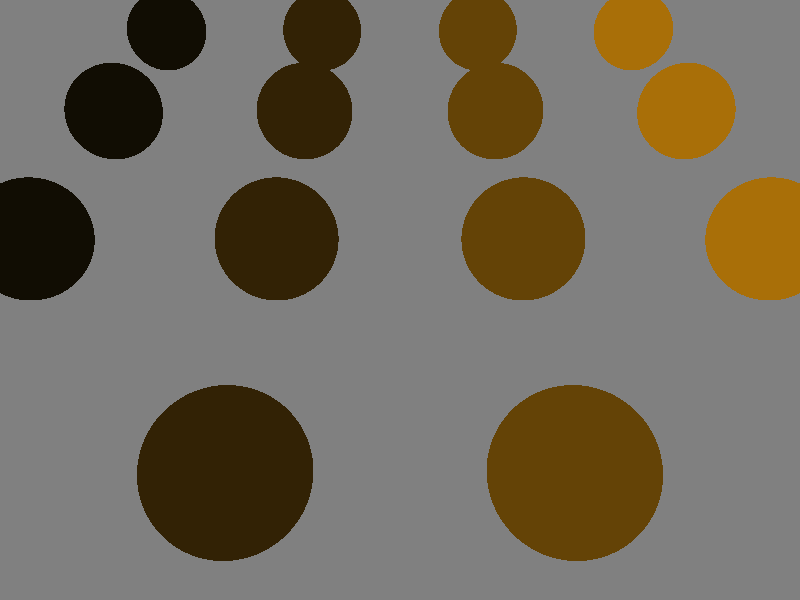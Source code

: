 sphere 
{ 
	<-5.0, 0, -15>, 0.5
	pigment { color rgb <0.663, 0.435, 0.031>}
	finish 
	{
		ambient 1 
		diffuse 1
		reflection 0.5
		specular 0
		phong_size 1
		roughness 0.5
	}
}

sphere 
{ 
	<-3.0, 0, -15>, 0.5
	pigment { color rgb <0.392, 0.263, 0.024>}
	finish 
	{
		ambient 1 
		diffuse 1
		reflection 0.5
		specular 0
		phong_size 1
		roughness 0.5
	}
}

sphere 
{ 
	<-1.0, 0, -15>, 0.5
	pigment { color rgb <0.196, 0.133, 0.020>}
	finish 
	{
		ambient 1 
		diffuse 1
		reflection 0.5
		specular 0
		phong_size 1
		roughness 0.5
	}
}

sphere 
{ 
	<1.0, 0, -15>, 0.5
	pigment { color rgb <0.067, 0.051, 0.012>}
	finish 
	{
		ambient 1 
		diffuse 1
		reflection 0.5
		specular 0
		phong_size 1
		roughness 0.5
	}
}










sphere 
{ 
	<-5.0, 0, -12>, 0.5
	pigment { color rgb <0.663, 0.435, 0.031>}
	finish 
	{
		ambient 1 
		diffuse 1
		reflection 0.5
		specular 0.125
		phong_size 3
		roughness 0.75
	}
}

sphere 
{ 
	<-3.0, 0, -12>, 0.5
	pigment { color rgb <0.392, 0.263, 0.024>}
	finish 
	{
		ambient 1 
		diffuse 1
		reflection 0.5
		specular 0.125
		phong_size 3
		roughness 0.75
	}
}

sphere 
{ 
	<-1.0, 0, -12>, 0.5
	pigment { color rgb <0.196, 0.133, 0.020>}
	finish 
	{
		ambient 1 
		diffuse 1
		reflection 0.5
		specular 0.125
		phong_size 3
		roughness 0.75
	}
}

sphere 
{ 
	<1.0, 0, -12>, 0.5
	pigment { color rgb <0.067, 0.051, 0.012>}
	finish 
	{
		ambient 1 
		diffuse 1
		reflection 0.5
		specular 0.125
		phong_size 3
		roughness 0.75
	}
}















sphere 
{ 
	<-5.0, 0, -9>, 0.5
	pigment { color rgb <0.663, 0.435, 0.031>}
	finish 
	{
		ambient 1 
		diffuse 1
		reflection 0.5
		specular 0.651
		phong_size 81
		roughness 0.9
	}
}

sphere 
{ 
	<-3.0, 0, -9>, 0.5
	pigment { color rgb <0.392, 0.263, 0.024>}
	finish 
	{
		ambient 1 
		diffuse 1
		reflection 0.5
		specular 0.651
		phong_size 81
		roughness 0.9
	}
}

sphere 
{ 
	<-1.0, 0, -9>, 0.5
	pigment { color rgb <0.196, 0.133, 0.020>}
	finish 
	{
		ambient 1 
		diffuse 1
		reflection 0.5
		specular 0.651
		phong_size 81
		roughness 0.9
	}
}

sphere 
{ 
	<1.0, 0, -9>, 0.5
	pigment { color rgb <0.067, 0.051, 0.012>}
	finish 
	{
		ambient 1 
		diffuse 1
		reflection 0.5
		specular 0.651
		phong_size 81
		roughness 0.9
	}
}













sphere 
{ 
	<-5.0, 0, -6>, 0.5
	pigment { color rgb <0.663, 0.435, 0.031>}
	finish 
	{
		ambient 1 
		diffuse 1
		reflection 0.5
		specular 1
		phong_size 192
		roughness 1
	}
}

sphere 
{ 
	<-3.0, 0, -6>, 0.5
	pigment { color rgb <0.392, 0.263, 0.024>}
	finish 
	{
		ambient 1 
		diffuse 1
		reflection 0.5
		specular 1
		phong_size 192
		roughness 1
	}
}

sphere 
{ 
	<-1.0, 0, -6>, 0.5
	pigment { color rgb <0.196, 0.133, 0.020>}
	finish 
	{
		ambient 1 
		diffuse 1
		reflection 0.5
		specular 1
		phong_size 192
		roughness 1
	}
}

sphere 
{ 
	<1.0, 0, -6>, 0.5
	pigment { color rgb <0.067, 0.051, 0.012>}
	finish 
	{
		ambient 1 
		diffuse 1
		reflection 0.5
		specular 1
		phong_size 192
		roughness 1
	}
}

camera
{
  location <-2, 4, -1>
  look_at <-2, 0, -8>
  angle 40
}

light_source
{
    <-2, 6, 1>, 1
}

plane
{
    <0, 1, 0>, -1
    finish
    {
        ambient 1
        diffuse 0.75
		specular 0.05
		phong_size 1
		reflection 0.05
    }
    pigment
    {
        color rgb <0.5, 0.5, 0.5>
    }
	interior
	{
		ior 1.2
	}
}

